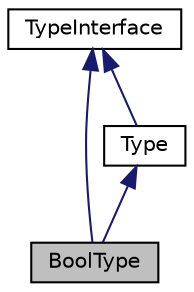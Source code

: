 digraph "BoolType"
{
  edge [fontname="Helvetica",fontsize="10",labelfontname="Helvetica",labelfontsize="10"];
  node [fontname="Helvetica",fontsize="10",shape=record];
  Node1 [label="BoolType",height=0.2,width=0.4,color="black", fillcolor="grey75", style="filled", fontcolor="black"];
  Node2 -> Node1 [dir="back",color="midnightblue",fontsize="10",style="solid",fontname="Helvetica"];
  Node2 [label="Type",height=0.2,width=0.4,color="black", fillcolor="white", style="filled",URL="$class_cake_1_1_database_1_1_type.html"];
  Node3 -> Node2 [dir="back",color="midnightblue",fontsize="10",style="solid",fontname="Helvetica"];
  Node3 [label="TypeInterface",height=0.2,width=0.4,color="black", fillcolor="white", style="filled",URL="$interface_cake_1_1_database_1_1_type_interface.html"];
  Node3 -> Node1 [dir="back",color="midnightblue",fontsize="10",style="solid",fontname="Helvetica"];
}

